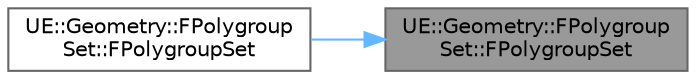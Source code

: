 digraph "UE::Geometry::FPolygroupSet::FPolygroupSet"
{
 // INTERACTIVE_SVG=YES
 // LATEX_PDF_SIZE
  bgcolor="transparent";
  edge [fontname=Helvetica,fontsize=10,labelfontname=Helvetica,labelfontsize=10];
  node [fontname=Helvetica,fontsize=10,shape=box,height=0.2,width=0.4];
  rankdir="RL";
  Node1 [id="Node000001",label="UE::Geometry::FPolygroup\lSet::FPolygroupSet",height=0.2,width=0.4,color="gray40", fillcolor="grey60", style="filled", fontcolor="black",tooltip="Initialize a PolygroupSet for the given Mesh, and standard triangle group layer."];
  Node1 -> Node2 [id="edge1_Node000001_Node000002",dir="back",color="steelblue1",style="solid",tooltip=" "];
  Node2 [id="Node000002",label="UE::Geometry::FPolygroup\lSet::FPolygroupSet",height=0.2,width=0.4,color="grey40", fillcolor="white", style="filled",URL="$dc/dc4/structUE_1_1Geometry_1_1FPolygroupSet.html#a0ddc1211f06b5894f5b0d081a3ca1851",tooltip="Initialize a PolygroupSet by copying an existing PolygroupSet."];
}
